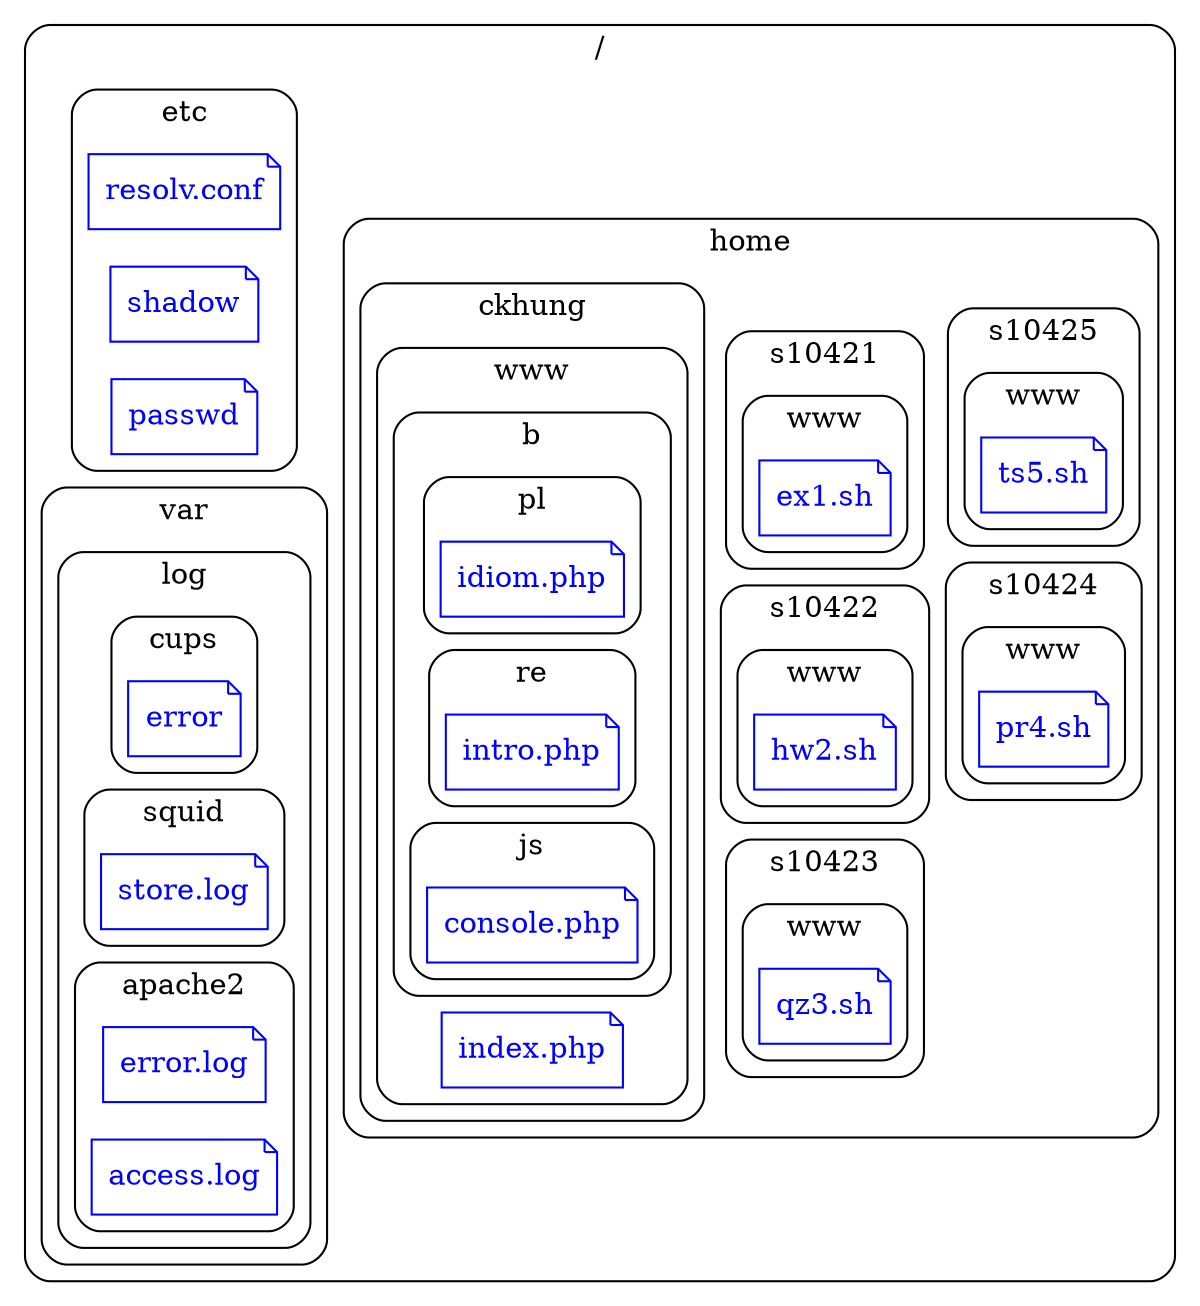 digraph G{
  rankdir = LR;
  overlap = scale;
  # http://www.graphviz.org/content/global-subgraph-style-statements
  graph [shape="folder", style="rounded"];
  node [shape="note", color="blue", fontcolor="blue"];
  edge [style=invis];
  subgraph "cluster" {
    label="/";
    subgraph "cluster/etc" {
      label="etc";
      "/etc/resolv.conf" [ label="resolv.conf"];
      "/etc/shadow" [ label="shadow"];
      "/etc/passwd" [ label="passwd"];
    }
    subgraph "cluster/home" {
      label="home";
      subgraph "cluster/home/s10424" {
        label="s10424";
        subgraph "cluster/home/s10424/www" {
          label="www";
          "/home/s10424/www/pr4.sh" [ label="pr4.sh"];
        }
      }
      subgraph "cluster/home/s10423" {
        label="s10423";
        subgraph "cluster/home/s10423/www" {
          label="www";
          "/home/s10423/www/qz3.sh" [ label="qz3.sh"];
        }
      }
      subgraph "cluster/home/s10425" {
        label="s10425";
        subgraph "cluster/home/s10425/www" {
          label="www";
          "/home/s10425/www/ts5.sh" [ label="ts5.sh"];
        }
      }
      subgraph "cluster/home/ckhung" {
        label="ckhung";
        subgraph "cluster/home/ckhung/www" {
          label="www";
          subgraph "cluster/home/ckhung/www/b" {
            label="b";
            subgraph "cluster/home/ckhung/www/b/pl" {
              label="pl";
              "/home/ckhung/www/b/pl/idiom.php" [ label="idiom.php"];
            }
            subgraph "cluster/home/ckhung/www/b/re" {
              label="re";
              "/home/ckhung/www/b/re/intro.php" [ label="intro.php"];
            }
            subgraph "cluster/home/ckhung/www/b/js" {
              label="js";
              "/home/ckhung/www/b/js/console.php" [ label="console.php"];
            }
          }
          "/home/ckhung/www/index.php" [ label="index.php"];
        }
      }
      subgraph "cluster/home/s10422" {
        label="s10422";
        subgraph "cluster/home/s10422/www" {
          label="www";
          "/home/s10422/www/hw2.sh" [ label="hw2.sh"];
        }
      }
      subgraph "cluster/home/s10421" {
        label="s10421";
        subgraph "cluster/home/s10421/www" {
          label="www";
          "/home/s10421/www/ex1.sh" [ label="ex1.sh"];
        }
      }
    }
    subgraph "cluster/var" {
      label="var";
      subgraph "cluster/var/log" {
        label="log";
        subgraph "cluster/var/log/cups" {
          label="cups";
          "/var/log/cups/error" [ label="error"];
        }
        subgraph "cluster/var/log/squid" {
          label="squid";
          "/var/log/squid/store.log" [ label="store.log"];
        }
        subgraph "cluster/var/log/apache2" {
          label="apache2";
          "/var/log/apache2/error.log" [ label="error.log"];
          "/var/log/apache2/access.log" [ label="access.log"];
        }
      }
    }
  }
  {"/etc/passwd" "/var/log/squid/store.log"} -> "/home/ckhung/www/b/re/intro.php";
  "/home/ckhung/www/b/re/intro.php" -> { "/home/s10421/www/ex1.sh" "/home/s10422/www/hw2.sh" "/home/s10423/www/qz3.sh" };
  "/home/s10421/www/ex1.sh" -> { "/home/s10424/www/pr4.sh" "/home/s10425/www/ts5.sh" };

}
